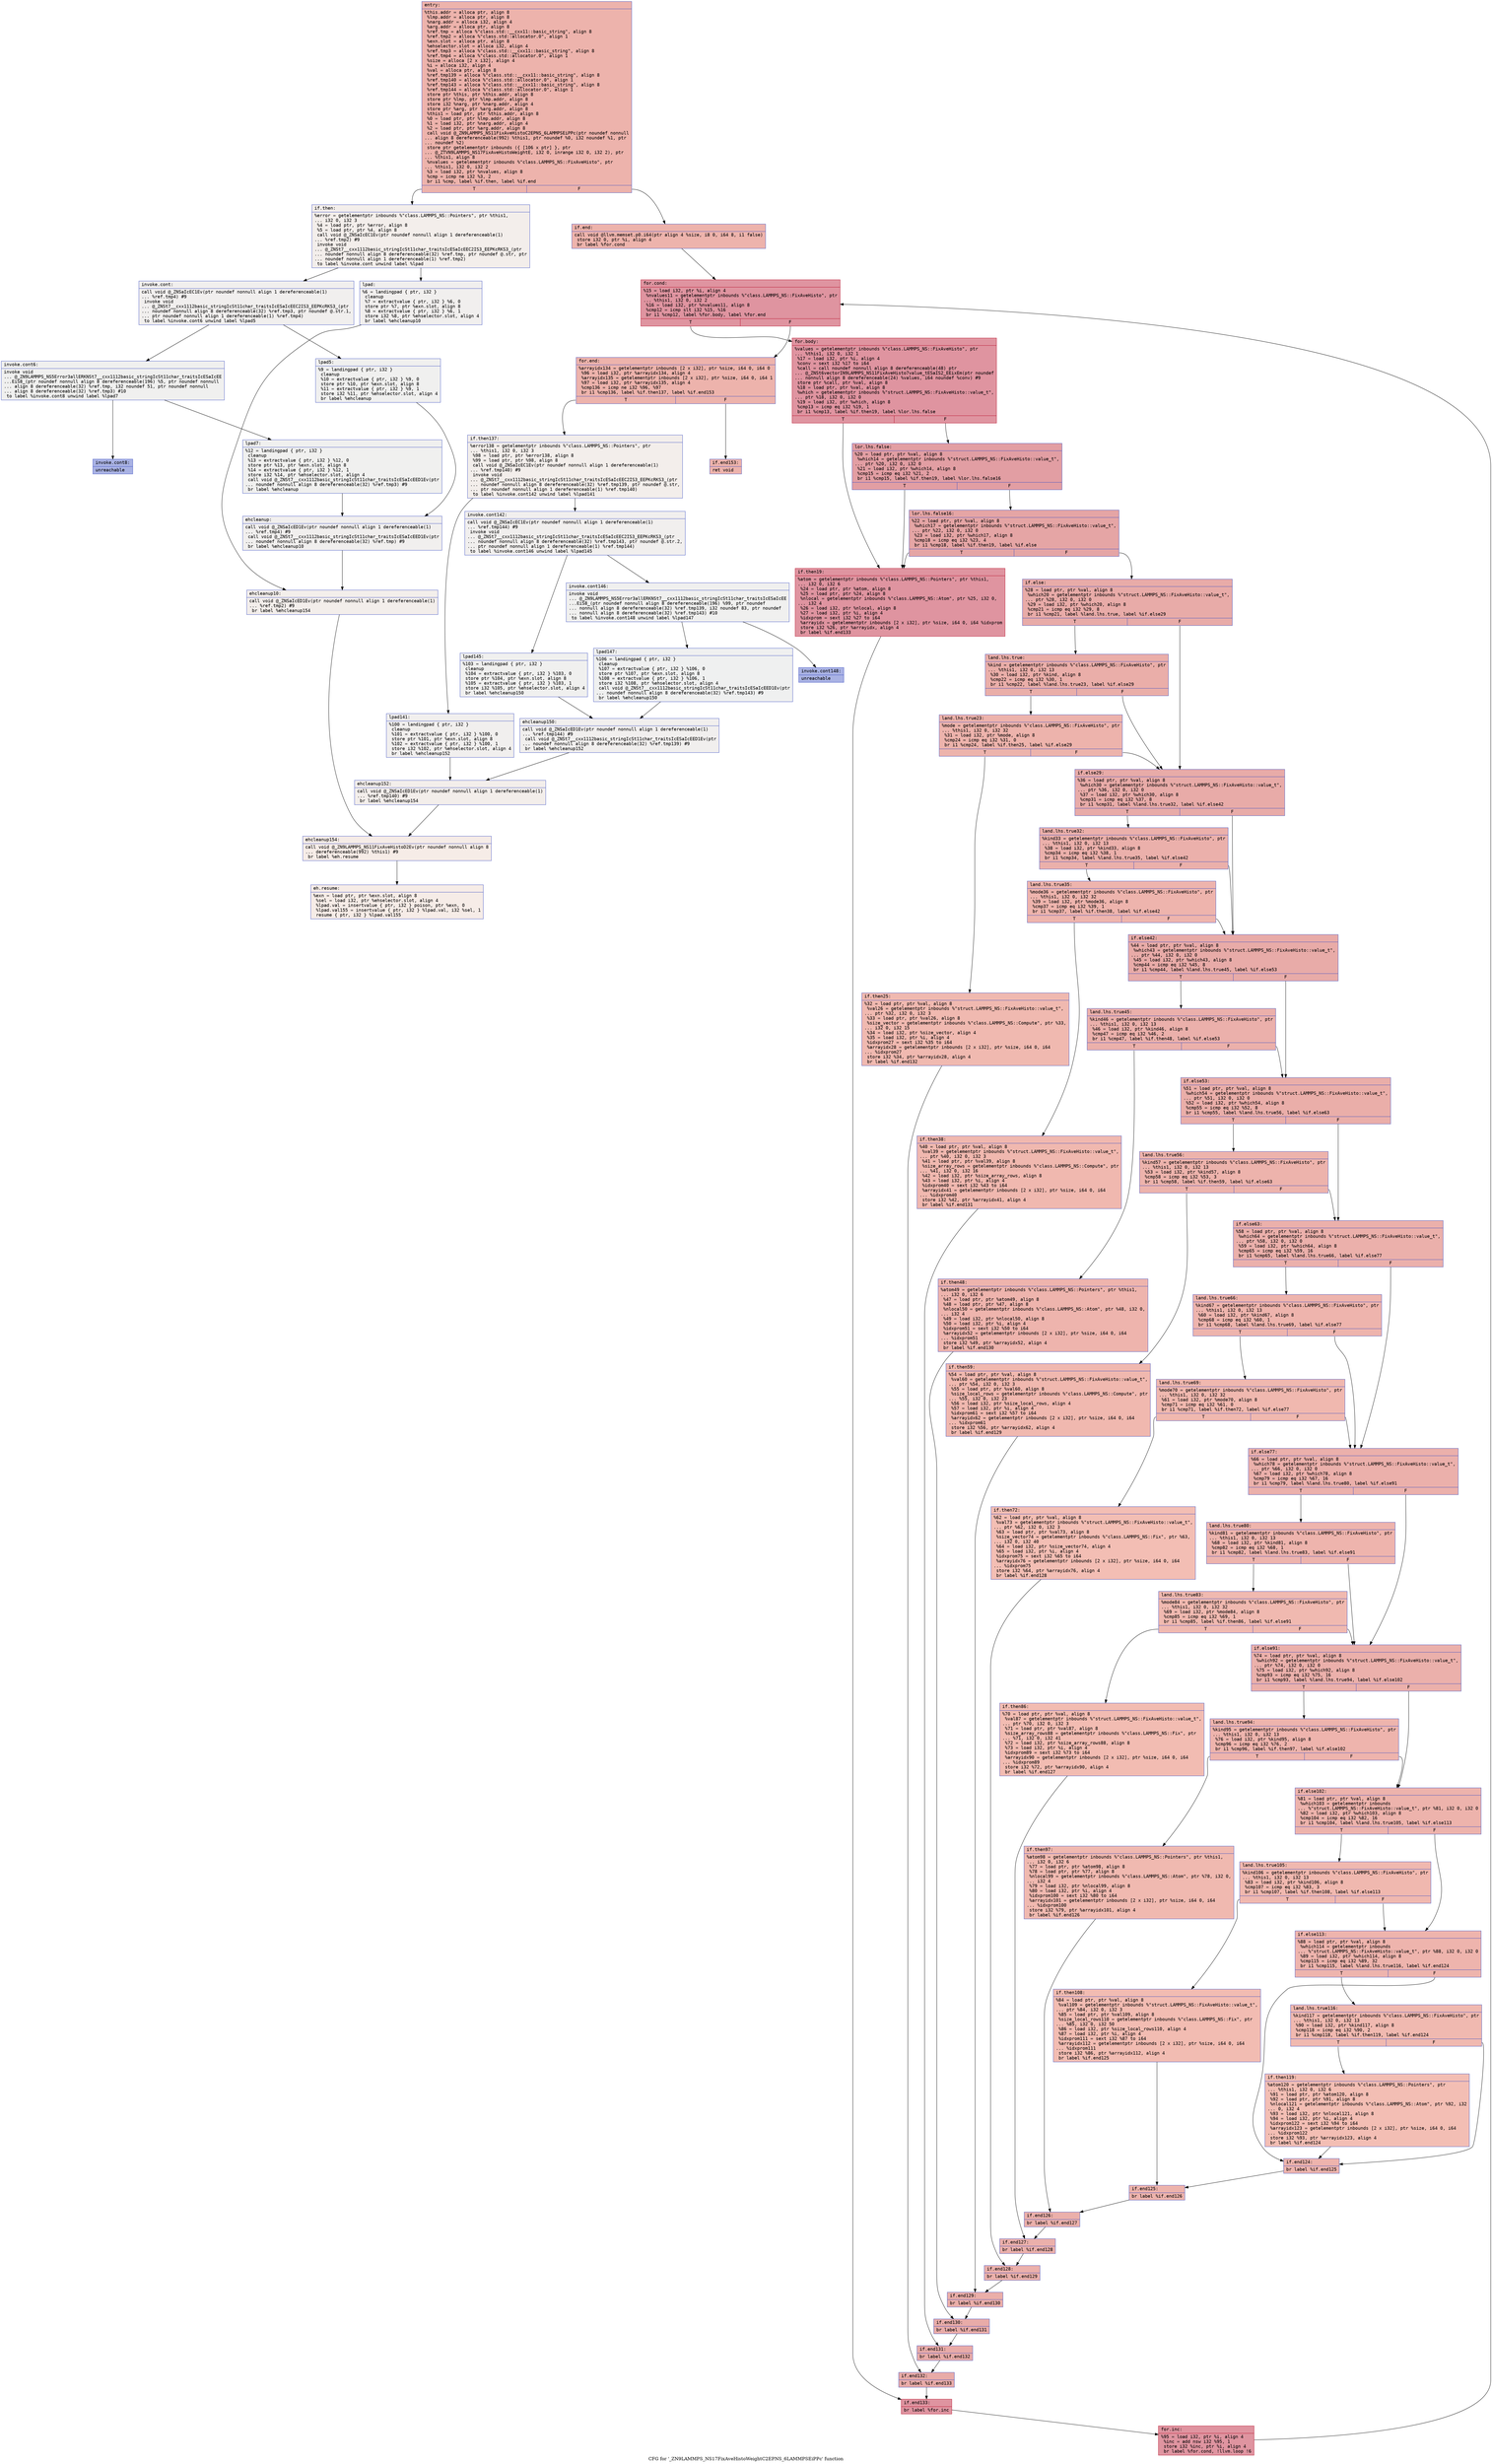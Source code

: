 digraph "CFG for '_ZN9LAMMPS_NS17FixAveHistoWeightC2EPNS_6LAMMPSEiPPc' function" {
	label="CFG for '_ZN9LAMMPS_NS17FixAveHistoWeightC2EPNS_6LAMMPSEiPPc' function";

	Node0x557d5bd9a690 [shape=record,color="#3d50c3ff", style=filled, fillcolor="#d6524470" fontname="Courier",label="{entry:\l|  %this.addr = alloca ptr, align 8\l  %lmp.addr = alloca ptr, align 8\l  %narg.addr = alloca i32, align 4\l  %arg.addr = alloca ptr, align 8\l  %ref.tmp = alloca %\"class.std::__cxx11::basic_string\", align 8\l  %ref.tmp2 = alloca %\"class.std::allocator.0\", align 1\l  %exn.slot = alloca ptr, align 8\l  %ehselector.slot = alloca i32, align 4\l  %ref.tmp3 = alloca %\"class.std::__cxx11::basic_string\", align 8\l  %ref.tmp4 = alloca %\"class.std::allocator.0\", align 1\l  %size = alloca [2 x i32], align 4\l  %i = alloca i32, align 4\l  %val = alloca ptr, align 8\l  %ref.tmp139 = alloca %\"class.std::__cxx11::basic_string\", align 8\l  %ref.tmp140 = alloca %\"class.std::allocator.0\", align 1\l  %ref.tmp143 = alloca %\"class.std::__cxx11::basic_string\", align 8\l  %ref.tmp144 = alloca %\"class.std::allocator.0\", align 1\l  store ptr %this, ptr %this.addr, align 8\l  store ptr %lmp, ptr %lmp.addr, align 8\l  store i32 %narg, ptr %narg.addr, align 4\l  store ptr %arg, ptr %arg.addr, align 8\l  %this1 = load ptr, ptr %this.addr, align 8\l  %0 = load ptr, ptr %lmp.addr, align 8\l  %1 = load i32, ptr %narg.addr, align 4\l  %2 = load ptr, ptr %arg.addr, align 8\l  call void @_ZN9LAMMPS_NS11FixAveHistoC2EPNS_6LAMMPSEiPPc(ptr noundef nonnull\l... align 8 dereferenceable(992) %this1, ptr noundef %0, i32 noundef %1, ptr\l... noundef %2)\l  store ptr getelementptr inbounds (\{ [106 x ptr] \}, ptr\l... @_ZTVN9LAMMPS_NS17FixAveHistoWeightE, i32 0, inrange i32 0, i32 2), ptr\l... %this1, align 8\l  %nvalues = getelementptr inbounds %\"class.LAMMPS_NS::FixAveHisto\", ptr\l... %this1, i32 0, i32 2\l  %3 = load i32, ptr %nvalues, align 8\l  %cmp = icmp ne i32 %3, 2\l  br i1 %cmp, label %if.then, label %if.end\l|{<s0>T|<s1>F}}"];
	Node0x557d5bd9a690:s0 -> Node0x557d5bd9d100[tooltip="entry -> if.then\nProbability 0.00%" ];
	Node0x557d5bd9a690:s1 -> Node0x557d5bd9d1d0[tooltip="entry -> if.end\nProbability 100.00%" ];
	Node0x557d5bd9d100 [shape=record,color="#3d50c3ff", style=filled, fillcolor="#e5d8d170" fontname="Courier",label="{if.then:\l|  %error = getelementptr inbounds %\"class.LAMMPS_NS::Pointers\", ptr %this1,\l... i32 0, i32 3\l  %4 = load ptr, ptr %error, align 8\l  %5 = load ptr, ptr %4, align 8\l  call void @_ZNSaIcEC1Ev(ptr noundef nonnull align 1 dereferenceable(1)\l... %ref.tmp2) #9\l  invoke void\l... @_ZNSt7__cxx1112basic_stringIcSt11char_traitsIcESaIcEEC2IS3_EEPKcRKS3_(ptr\l... noundef nonnull align 8 dereferenceable(32) %ref.tmp, ptr noundef @.str, ptr\l... noundef nonnull align 1 dereferenceable(1) %ref.tmp2)\l          to label %invoke.cont unwind label %lpad\l}"];
	Node0x557d5bd9d100 -> Node0x557d5bd9e000[tooltip="if.then -> invoke.cont\nProbability 50.00%" ];
	Node0x557d5bd9d100 -> Node0x557d5bd9e0e0[tooltip="if.then -> lpad\nProbability 50.00%" ];
	Node0x557d5bd9e000 [shape=record,color="#3d50c3ff", style=filled, fillcolor="#e0dbd870" fontname="Courier",label="{invoke.cont:\l|  call void @_ZNSaIcEC1Ev(ptr noundef nonnull align 1 dereferenceable(1)\l... %ref.tmp4) #9\l  invoke void\l... @_ZNSt7__cxx1112basic_stringIcSt11char_traitsIcESaIcEEC2IS3_EEPKcRKS3_(ptr\l... noundef nonnull align 8 dereferenceable(32) %ref.tmp3, ptr noundef @.str.1,\l... ptr noundef nonnull align 1 dereferenceable(1) %ref.tmp4)\l          to label %invoke.cont6 unwind label %lpad5\l}"];
	Node0x557d5bd9e000 -> Node0x557d5bd9e470[tooltip="invoke.cont -> invoke.cont6\nProbability 50.00%" ];
	Node0x557d5bd9e000 -> Node0x557d5bd9e4c0[tooltip="invoke.cont -> lpad5\nProbability 50.00%" ];
	Node0x557d5bd9e470 [shape=record,color="#3d50c3ff", style=filled, fillcolor="#dedcdb70" fontname="Courier",label="{invoke.cont6:\l|  invoke void\l... @_ZN9LAMMPS_NS5Error3allERKNSt7__cxx1112basic_stringIcSt11char_traitsIcESaIcEE\l...EiS8_(ptr noundef nonnull align 8 dereferenceable(196) %5, ptr noundef nonnull\l... align 8 dereferenceable(32) %ref.tmp, i32 noundef 51, ptr noundef nonnull\l... align 8 dereferenceable(32) %ref.tmp3) #10\l          to label %invoke.cont8 unwind label %lpad7\l}"];
	Node0x557d5bd9e470 -> Node0x557d5bd9e420[tooltip="invoke.cont6 -> invoke.cont8\nProbability 0.00%" ];
	Node0x557d5bd9e470 -> Node0x557d5bd9e720[tooltip="invoke.cont6 -> lpad7\nProbability 100.00%" ];
	Node0x557d5bd9e420 [shape=record,color="#3d50c3ff", style=filled, fillcolor="#3d50c370" fontname="Courier",label="{invoke.cont8:\l|  unreachable\l}"];
	Node0x557d5bd9e0e0 [shape=record,color="#3d50c3ff", style=filled, fillcolor="#e0dbd870" fontname="Courier",label="{lpad:\l|  %6 = landingpad \{ ptr, i32 \}\l          cleanup\l  %7 = extractvalue \{ ptr, i32 \} %6, 0\l  store ptr %7, ptr %exn.slot, align 8\l  %8 = extractvalue \{ ptr, i32 \} %6, 1\l  store i32 %8, ptr %ehselector.slot, align 4\l  br label %ehcleanup10\l}"];
	Node0x557d5bd9e0e0 -> Node0x557d5bd9edc0[tooltip="lpad -> ehcleanup10\nProbability 100.00%" ];
	Node0x557d5bd9e4c0 [shape=record,color="#3d50c3ff", style=filled, fillcolor="#dedcdb70" fontname="Courier",label="{lpad5:\l|  %9 = landingpad \{ ptr, i32 \}\l          cleanup\l  %10 = extractvalue \{ ptr, i32 \} %9, 0\l  store ptr %10, ptr %exn.slot, align 8\l  %11 = extractvalue \{ ptr, i32 \} %9, 1\l  store i32 %11, ptr %ehselector.slot, align 4\l  br label %ehcleanup\l}"];
	Node0x557d5bd9e4c0 -> Node0x557d5bd9f110[tooltip="lpad5 -> ehcleanup\nProbability 100.00%" ];
	Node0x557d5bd9e720 [shape=record,color="#3d50c3ff", style=filled, fillcolor="#dedcdb70" fontname="Courier",label="{lpad7:\l|  %12 = landingpad \{ ptr, i32 \}\l          cleanup\l  %13 = extractvalue \{ ptr, i32 \} %12, 0\l  store ptr %13, ptr %exn.slot, align 8\l  %14 = extractvalue \{ ptr, i32 \} %12, 1\l  store i32 %14, ptr %ehselector.slot, align 4\l  call void @_ZNSt7__cxx1112basic_stringIcSt11char_traitsIcESaIcEED1Ev(ptr\l... noundef nonnull align 8 dereferenceable(32) %ref.tmp3) #9\l  br label %ehcleanup\l}"];
	Node0x557d5bd9e720 -> Node0x557d5bd9f110[tooltip="lpad7 -> ehcleanup\nProbability 100.00%" ];
	Node0x557d5bd9f110 [shape=record,color="#3d50c3ff", style=filled, fillcolor="#e0dbd870" fontname="Courier",label="{ehcleanup:\l|  call void @_ZNSaIcED1Ev(ptr noundef nonnull align 1 dereferenceable(1)\l... %ref.tmp4) #9\l  call void @_ZNSt7__cxx1112basic_stringIcSt11char_traitsIcESaIcEED1Ev(ptr\l... noundef nonnull align 8 dereferenceable(32) %ref.tmp) #9\l  br label %ehcleanup10\l}"];
	Node0x557d5bd9f110 -> Node0x557d5bd9edc0[tooltip="ehcleanup -> ehcleanup10\nProbability 100.00%" ];
	Node0x557d5bd9edc0 [shape=record,color="#3d50c3ff", style=filled, fillcolor="#e5d8d170" fontname="Courier",label="{ehcleanup10:\l|  call void @_ZNSaIcED1Ev(ptr noundef nonnull align 1 dereferenceable(1)\l... %ref.tmp2) #9\l  br label %ehcleanup154\l}"];
	Node0x557d5bd9edc0 -> Node0x557d5bd9fb70[tooltip="ehcleanup10 -> ehcleanup154\nProbability 100.00%" ];
	Node0x557d5bd9d1d0 [shape=record,color="#3d50c3ff", style=filled, fillcolor="#d6524470" fontname="Courier",label="{if.end:\l|  call void @llvm.memset.p0.i64(ptr align 4 %size, i8 0, i64 8, i1 false)\l  store i32 0, ptr %i, align 4\l  br label %for.cond\l}"];
	Node0x557d5bd9d1d0 -> Node0x557d5bda0000[tooltip="if.end -> for.cond\nProbability 100.00%" ];
	Node0x557d5bda0000 [shape=record,color="#b70d28ff", style=filled, fillcolor="#b70d2870" fontname="Courier",label="{for.cond:\l|  %15 = load i32, ptr %i, align 4\l  %nvalues11 = getelementptr inbounds %\"class.LAMMPS_NS::FixAveHisto\", ptr\l... %this1, i32 0, i32 2\l  %16 = load i32, ptr %nvalues11, align 8\l  %cmp12 = icmp slt i32 %15, %16\l  br i1 %cmp12, label %for.body, label %for.end\l|{<s0>T|<s1>F}}"];
	Node0x557d5bda0000:s0 -> Node0x557d5bda0370[tooltip="for.cond -> for.body\nProbability 96.88%" ];
	Node0x557d5bda0000:s1 -> Node0x557d5bda03f0[tooltip="for.cond -> for.end\nProbability 3.12%" ];
	Node0x557d5bda0370 [shape=record,color="#b70d28ff", style=filled, fillcolor="#b70d2870" fontname="Courier",label="{for.body:\l|  %values = getelementptr inbounds %\"class.LAMMPS_NS::FixAveHisto\", ptr\l... %this1, i32 0, i32 1\l  %17 = load i32, ptr %i, align 4\l  %conv = sext i32 %17 to i64\l  %call = call noundef nonnull align 8 dereferenceable(48) ptr\l... @_ZNSt6vectorIN9LAMMPS_NS11FixAveHisto7value_tESaIS2_EEixEm(ptr noundef\l... nonnull align 8 dereferenceable(24) %values, i64 noundef %conv) #9\l  store ptr %call, ptr %val, align 8\l  %18 = load ptr, ptr %val, align 8\l  %which = getelementptr inbounds %\"struct.LAMMPS_NS::FixAveHisto::value_t\",\l... ptr %18, i32 0, i32 0\l  %19 = load i32, ptr %which, align 8\l  %cmp13 = icmp eq i32 %19, 1\l  br i1 %cmp13, label %if.then19, label %lor.lhs.false\l|{<s0>T|<s1>F}}"];
	Node0x557d5bda0370:s0 -> Node0x557d5bda0760[tooltip="for.body -> if.then19\nProbability 50.00%" ];
	Node0x557d5bda0370:s1 -> Node0x557d5bda0e50[tooltip="for.body -> lor.lhs.false\nProbability 50.00%" ];
	Node0x557d5bda0e50 [shape=record,color="#3d50c3ff", style=filled, fillcolor="#be242e70" fontname="Courier",label="{lor.lhs.false:\l|  %20 = load ptr, ptr %val, align 8\l  %which14 = getelementptr inbounds %\"struct.LAMMPS_NS::FixAveHisto::value_t\",\l... ptr %20, i32 0, i32 0\l  %21 = load i32, ptr %which14, align 8\l  %cmp15 = icmp eq i32 %21, 2\l  br i1 %cmp15, label %if.then19, label %lor.lhs.false16\l|{<s0>T|<s1>F}}"];
	Node0x557d5bda0e50:s0 -> Node0x557d5bda0760[tooltip="lor.lhs.false -> if.then19\nProbability 50.00%" ];
	Node0x557d5bda0e50:s1 -> Node0x557d5bda1890[tooltip="lor.lhs.false -> lor.lhs.false16\nProbability 50.00%" ];
	Node0x557d5bda1890 [shape=record,color="#3d50c3ff", style=filled, fillcolor="#c5333470" fontname="Courier",label="{lor.lhs.false16:\l|  %22 = load ptr, ptr %val, align 8\l  %which17 = getelementptr inbounds %\"struct.LAMMPS_NS::FixAveHisto::value_t\",\l... ptr %22, i32 0, i32 0\l  %23 = load i32, ptr %which17, align 8\l  %cmp18 = icmp eq i32 %23, 4\l  br i1 %cmp18, label %if.then19, label %if.else\l|{<s0>T|<s1>F}}"];
	Node0x557d5bda1890:s0 -> Node0x557d5bda0760[tooltip="lor.lhs.false16 -> if.then19\nProbability 50.00%" ];
	Node0x557d5bda1890:s1 -> Node0x557d5bda1c80[tooltip="lor.lhs.false16 -> if.else\nProbability 50.00%" ];
	Node0x557d5bda0760 [shape=record,color="#b70d28ff", style=filled, fillcolor="#b70d2870" fontname="Courier",label="{if.then19:\l|  %atom = getelementptr inbounds %\"class.LAMMPS_NS::Pointers\", ptr %this1,\l... i32 0, i32 6\l  %24 = load ptr, ptr %atom, align 8\l  %25 = load ptr, ptr %24, align 8\l  %nlocal = getelementptr inbounds %\"class.LAMMPS_NS::Atom\", ptr %25, i32 0,\l... i32 4\l  %26 = load i32, ptr %nlocal, align 8\l  %27 = load i32, ptr %i, align 4\l  %idxprom = sext i32 %27 to i64\l  %arrayidx = getelementptr inbounds [2 x i32], ptr %size, i64 0, i64 %idxprom\l  store i32 %26, ptr %arrayidx, align 4\l  br label %if.end133\l}"];
	Node0x557d5bda0760 -> Node0x557d5bda23e0[tooltip="if.then19 -> if.end133\nProbability 100.00%" ];
	Node0x557d5bda1c80 [shape=record,color="#3d50c3ff", style=filled, fillcolor="#cc403a70" fontname="Courier",label="{if.else:\l|  %28 = load ptr, ptr %val, align 8\l  %which20 = getelementptr inbounds %\"struct.LAMMPS_NS::FixAveHisto::value_t\",\l... ptr %28, i32 0, i32 0\l  %29 = load i32, ptr %which20, align 8\l  %cmp21 = icmp eq i32 %29, 8\l  br i1 %cmp21, label %land.lhs.true, label %if.else29\l|{<s0>T|<s1>F}}"];
	Node0x557d5bda1c80:s0 -> Node0x557d5bda2790[tooltip="if.else -> land.lhs.true\nProbability 50.00%" ];
	Node0x557d5bda1c80:s1 -> Node0x557d5bda2810[tooltip="if.else -> if.else29\nProbability 50.00%" ];
	Node0x557d5bda2790 [shape=record,color="#3d50c3ff", style=filled, fillcolor="#d0473d70" fontname="Courier",label="{land.lhs.true:\l|  %kind = getelementptr inbounds %\"class.LAMMPS_NS::FixAveHisto\", ptr\l... %this1, i32 0, i32 13\l  %30 = load i32, ptr %kind, align 8\l  %cmp22 = icmp eq i32 %30, 1\l  br i1 %cmp22, label %land.lhs.true23, label %if.else29\l|{<s0>T|<s1>F}}"];
	Node0x557d5bda2790:s0 -> Node0x557d5bda2be0[tooltip="land.lhs.true -> land.lhs.true23\nProbability 50.00%" ];
	Node0x557d5bda2790:s1 -> Node0x557d5bda2810[tooltip="land.lhs.true -> if.else29\nProbability 50.00%" ];
	Node0x557d5bda2be0 [shape=record,color="#3d50c3ff", style=filled, fillcolor="#d6524470" fontname="Courier",label="{land.lhs.true23:\l|  %mode = getelementptr inbounds %\"class.LAMMPS_NS::FixAveHisto\", ptr\l... %this1, i32 0, i32 32\l  %31 = load i32, ptr %mode, align 8\l  %cmp24 = icmp eq i32 %31, 0\l  br i1 %cmp24, label %if.then25, label %if.else29\l|{<s0>T|<s1>F}}"];
	Node0x557d5bda2be0:s0 -> Node0x557d5bda2f50[tooltip="land.lhs.true23 -> if.then25\nProbability 37.50%" ];
	Node0x557d5bda2be0:s1 -> Node0x557d5bda2810[tooltip="land.lhs.true23 -> if.else29\nProbability 62.50%" ];
	Node0x557d5bda2f50 [shape=record,color="#3d50c3ff", style=filled, fillcolor="#de614d70" fontname="Courier",label="{if.then25:\l|  %32 = load ptr, ptr %val, align 8\l  %val26 = getelementptr inbounds %\"struct.LAMMPS_NS::FixAveHisto::value_t\",\l... ptr %32, i32 0, i32 3\l  %33 = load ptr, ptr %val26, align 8\l  %size_vector = getelementptr inbounds %\"class.LAMMPS_NS::Compute\", ptr %33,\l... i32 0, i32 15\l  %34 = load i32, ptr %size_vector, align 4\l  %35 = load i32, ptr %i, align 4\l  %idxprom27 = sext i32 %35 to i64\l  %arrayidx28 = getelementptr inbounds [2 x i32], ptr %size, i64 0, i64\l... %idxprom27\l  store i32 %34, ptr %arrayidx28, align 4\l  br label %if.end132\l}"];
	Node0x557d5bda2f50 -> Node0x557d5bda36b0[tooltip="if.then25 -> if.end132\nProbability 100.00%" ];
	Node0x557d5bda2810 [shape=record,color="#3d50c3ff", style=filled, fillcolor="#cc403a70" fontname="Courier",label="{if.else29:\l|  %36 = load ptr, ptr %val, align 8\l  %which30 = getelementptr inbounds %\"struct.LAMMPS_NS::FixAveHisto::value_t\",\l... ptr %36, i32 0, i32 0\l  %37 = load i32, ptr %which30, align 8\l  %cmp31 = icmp eq i32 %37, 8\l  br i1 %cmp31, label %land.lhs.true32, label %if.else42\l|{<s0>T|<s1>F}}"];
	Node0x557d5bda2810:s0 -> Node0x557d5bd9d540[tooltip="if.else29 -> land.lhs.true32\nProbability 50.00%" ];
	Node0x557d5bda2810:s1 -> Node0x557d5bd9d5c0[tooltip="if.else29 -> if.else42\nProbability 50.00%" ];
	Node0x557d5bd9d540 [shape=record,color="#3d50c3ff", style=filled, fillcolor="#d24b4070" fontname="Courier",label="{land.lhs.true32:\l|  %kind33 = getelementptr inbounds %\"class.LAMMPS_NS::FixAveHisto\", ptr\l... %this1, i32 0, i32 13\l  %38 = load i32, ptr %kind33, align 8\l  %cmp34 = icmp eq i32 %38, 1\l  br i1 %cmp34, label %land.lhs.true35, label %if.else42\l|{<s0>T|<s1>F}}"];
	Node0x557d5bd9d540:s0 -> Node0x557d5bd9d990[tooltip="land.lhs.true32 -> land.lhs.true35\nProbability 50.00%" ];
	Node0x557d5bd9d540:s1 -> Node0x557d5bd9d5c0[tooltip="land.lhs.true32 -> if.else42\nProbability 50.00%" ];
	Node0x557d5bd9d990 [shape=record,color="#3d50c3ff", style=filled, fillcolor="#d8564670" fontname="Courier",label="{land.lhs.true35:\l|  %mode36 = getelementptr inbounds %\"class.LAMMPS_NS::FixAveHisto\", ptr\l... %this1, i32 0, i32 32\l  %39 = load i32, ptr %mode36, align 8\l  %cmp37 = icmp eq i32 %39, 1\l  br i1 %cmp37, label %if.then38, label %if.else42\l|{<s0>T|<s1>F}}"];
	Node0x557d5bd9d990:s0 -> Node0x557d5bda49c0[tooltip="land.lhs.true35 -> if.then38\nProbability 50.00%" ];
	Node0x557d5bd9d990:s1 -> Node0x557d5bd9d5c0[tooltip="land.lhs.true35 -> if.else42\nProbability 50.00%" ];
	Node0x557d5bda49c0 [shape=record,color="#3d50c3ff", style=filled, fillcolor="#dc5d4a70" fontname="Courier",label="{if.then38:\l|  %40 = load ptr, ptr %val, align 8\l  %val39 = getelementptr inbounds %\"struct.LAMMPS_NS::FixAveHisto::value_t\",\l... ptr %40, i32 0, i32 3\l  %41 = load ptr, ptr %val39, align 8\l  %size_array_rows = getelementptr inbounds %\"class.LAMMPS_NS::Compute\", ptr\l... %41, i32 0, i32 16\l  %42 = load i32, ptr %size_array_rows, align 8\l  %43 = load i32, ptr %i, align 4\l  %idxprom40 = sext i32 %43 to i64\l  %arrayidx41 = getelementptr inbounds [2 x i32], ptr %size, i64 0, i64\l... %idxprom40\l  store i32 %42, ptr %arrayidx41, align 4\l  br label %if.end131\l}"];
	Node0x557d5bda49c0 -> Node0x557d5bda50f0[tooltip="if.then38 -> if.end131\nProbability 100.00%" ];
	Node0x557d5bd9d5c0 [shape=record,color="#3d50c3ff", style=filled, fillcolor="#cc403a70" fontname="Courier",label="{if.else42:\l|  %44 = load ptr, ptr %val, align 8\l  %which43 = getelementptr inbounds %\"struct.LAMMPS_NS::FixAveHisto::value_t\",\l... ptr %44, i32 0, i32 0\l  %45 = load i32, ptr %which43, align 8\l  %cmp44 = icmp eq i32 %45, 8\l  br i1 %cmp44, label %land.lhs.true45, label %if.else53\l|{<s0>T|<s1>F}}"];
	Node0x557d5bd9d5c0:s0 -> Node0x557d5bda5470[tooltip="if.else42 -> land.lhs.true45\nProbability 50.00%" ];
	Node0x557d5bd9d5c0:s1 -> Node0x557d5bda54f0[tooltip="if.else42 -> if.else53\nProbability 50.00%" ];
	Node0x557d5bda5470 [shape=record,color="#3d50c3ff", style=filled, fillcolor="#d24b4070" fontname="Courier",label="{land.lhs.true45:\l|  %kind46 = getelementptr inbounds %\"class.LAMMPS_NS::FixAveHisto\", ptr\l... %this1, i32 0, i32 13\l  %46 = load i32, ptr %kind46, align 8\l  %cmp47 = icmp eq i32 %46, 2\l  br i1 %cmp47, label %if.then48, label %if.else53\l|{<s0>T|<s1>F}}"];
	Node0x557d5bda5470:s0 -> Node0x557d5bda58c0[tooltip="land.lhs.true45 -> if.then48\nProbability 50.00%" ];
	Node0x557d5bda5470:s1 -> Node0x557d5bda54f0[tooltip="land.lhs.true45 -> if.else53\nProbability 50.00%" ];
	Node0x557d5bda58c0 [shape=record,color="#3d50c3ff", style=filled, fillcolor="#d8564670" fontname="Courier",label="{if.then48:\l|  %atom49 = getelementptr inbounds %\"class.LAMMPS_NS::Pointers\", ptr %this1,\l... i32 0, i32 6\l  %47 = load ptr, ptr %atom49, align 8\l  %48 = load ptr, ptr %47, align 8\l  %nlocal50 = getelementptr inbounds %\"class.LAMMPS_NS::Atom\", ptr %48, i32 0,\l... i32 4\l  %49 = load i32, ptr %nlocal50, align 8\l  %50 = load i32, ptr %i, align 4\l  %idxprom51 = sext i32 %50 to i64\l  %arrayidx52 = getelementptr inbounds [2 x i32], ptr %size, i64 0, i64\l... %idxprom51\l  store i32 %49, ptr %arrayidx52, align 4\l  br label %if.end130\l}"];
	Node0x557d5bda58c0 -> Node0x557d5bda6de0[tooltip="if.then48 -> if.end130\nProbability 100.00%" ];
	Node0x557d5bda54f0 [shape=record,color="#3d50c3ff", style=filled, fillcolor="#d0473d70" fontname="Courier",label="{if.else53:\l|  %51 = load ptr, ptr %val, align 8\l  %which54 = getelementptr inbounds %\"struct.LAMMPS_NS::FixAveHisto::value_t\",\l... ptr %51, i32 0, i32 0\l  %52 = load i32, ptr %which54, align 8\l  %cmp55 = icmp eq i32 %52, 8\l  br i1 %cmp55, label %land.lhs.true56, label %if.else63\l|{<s0>T|<s1>F}}"];
	Node0x557d5bda54f0:s0 -> Node0x557d5bda7160[tooltip="if.else53 -> land.lhs.true56\nProbability 50.00%" ];
	Node0x557d5bda54f0:s1 -> Node0x557d5bda71e0[tooltip="if.else53 -> if.else63\nProbability 50.00%" ];
	Node0x557d5bda7160 [shape=record,color="#3d50c3ff", style=filled, fillcolor="#d6524470" fontname="Courier",label="{land.lhs.true56:\l|  %kind57 = getelementptr inbounds %\"class.LAMMPS_NS::FixAveHisto\", ptr\l... %this1, i32 0, i32 13\l  %53 = load i32, ptr %kind57, align 8\l  %cmp58 = icmp eq i32 %53, 3\l  br i1 %cmp58, label %if.then59, label %if.else63\l|{<s0>T|<s1>F}}"];
	Node0x557d5bda7160:s0 -> Node0x557d5bda75b0[tooltip="land.lhs.true56 -> if.then59\nProbability 50.00%" ];
	Node0x557d5bda7160:s1 -> Node0x557d5bda71e0[tooltip="land.lhs.true56 -> if.else63\nProbability 50.00%" ];
	Node0x557d5bda75b0 [shape=record,color="#3d50c3ff", style=filled, fillcolor="#dc5d4a70" fontname="Courier",label="{if.then59:\l|  %54 = load ptr, ptr %val, align 8\l  %val60 = getelementptr inbounds %\"struct.LAMMPS_NS::FixAveHisto::value_t\",\l... ptr %54, i32 0, i32 3\l  %55 = load ptr, ptr %val60, align 8\l  %size_local_rows = getelementptr inbounds %\"class.LAMMPS_NS::Compute\", ptr\l... %55, i32 0, i32 23\l  %56 = load i32, ptr %size_local_rows, align 4\l  %57 = load i32, ptr %i, align 4\l  %idxprom61 = sext i32 %57 to i64\l  %arrayidx62 = getelementptr inbounds [2 x i32], ptr %size, i64 0, i64\l... %idxprom61\l  store i32 %56, ptr %arrayidx62, align 4\l  br label %if.end129\l}"];
	Node0x557d5bda75b0 -> Node0x557d5bda7ce0[tooltip="if.then59 -> if.end129\nProbability 100.00%" ];
	Node0x557d5bda71e0 [shape=record,color="#3d50c3ff", style=filled, fillcolor="#d24b4070" fontname="Courier",label="{if.else63:\l|  %58 = load ptr, ptr %val, align 8\l  %which64 = getelementptr inbounds %\"struct.LAMMPS_NS::FixAveHisto::value_t\",\l... ptr %58, i32 0, i32 0\l  %59 = load i32, ptr %which64, align 8\l  %cmp65 = icmp eq i32 %59, 16\l  br i1 %cmp65, label %land.lhs.true66, label %if.else77\l|{<s0>T|<s1>F}}"];
	Node0x557d5bda71e0:s0 -> Node0x557d5bda8060[tooltip="if.else63 -> land.lhs.true66\nProbability 50.00%" ];
	Node0x557d5bda71e0:s1 -> Node0x557d5bda80e0[tooltip="if.else63 -> if.else77\nProbability 50.00%" ];
	Node0x557d5bda8060 [shape=record,color="#3d50c3ff", style=filled, fillcolor="#d8564670" fontname="Courier",label="{land.lhs.true66:\l|  %kind67 = getelementptr inbounds %\"class.LAMMPS_NS::FixAveHisto\", ptr\l... %this1, i32 0, i32 13\l  %60 = load i32, ptr %kind67, align 8\l  %cmp68 = icmp eq i32 %60, 1\l  br i1 %cmp68, label %land.lhs.true69, label %if.else77\l|{<s0>T|<s1>F}}"];
	Node0x557d5bda8060:s0 -> Node0x557d5bda84b0[tooltip="land.lhs.true66 -> land.lhs.true69\nProbability 50.00%" ];
	Node0x557d5bda8060:s1 -> Node0x557d5bda80e0[tooltip="land.lhs.true66 -> if.else77\nProbability 50.00%" ];
	Node0x557d5bda84b0 [shape=record,color="#3d50c3ff", style=filled, fillcolor="#dc5d4a70" fontname="Courier",label="{land.lhs.true69:\l|  %mode70 = getelementptr inbounds %\"class.LAMMPS_NS::FixAveHisto\", ptr\l... %this1, i32 0, i32 32\l  %61 = load i32, ptr %mode70, align 8\l  %cmp71 = icmp eq i32 %61, 0\l  br i1 %cmp71, label %if.then72, label %if.else77\l|{<s0>T|<s1>F}}"];
	Node0x557d5bda84b0:s0 -> Node0x557d5bda87f0[tooltip="land.lhs.true69 -> if.then72\nProbability 37.50%" ];
	Node0x557d5bda84b0:s1 -> Node0x557d5bda80e0[tooltip="land.lhs.true69 -> if.else77\nProbability 62.50%" ];
	Node0x557d5bda87f0 [shape=record,color="#3d50c3ff", style=filled, fillcolor="#e36c5570" fontname="Courier",label="{if.then72:\l|  %62 = load ptr, ptr %val, align 8\l  %val73 = getelementptr inbounds %\"struct.LAMMPS_NS::FixAveHisto::value_t\",\l... ptr %62, i32 0, i32 3\l  %63 = load ptr, ptr %val73, align 8\l  %size_vector74 = getelementptr inbounds %\"class.LAMMPS_NS::Fix\", ptr %63,\l... i32 0, i32 40\l  %64 = load i32, ptr %size_vector74, align 4\l  %65 = load i32, ptr %i, align 4\l  %idxprom75 = sext i32 %65 to i64\l  %arrayidx76 = getelementptr inbounds [2 x i32], ptr %size, i64 0, i64\l... %idxprom75\l  store i32 %64, ptr %arrayidx76, align 4\l  br label %if.end128\l}"];
	Node0x557d5bda87f0 -> Node0x557d5bda8f20[tooltip="if.then72 -> if.end128\nProbability 100.00%" ];
	Node0x557d5bda80e0 [shape=record,color="#3d50c3ff", style=filled, fillcolor="#d24b4070" fontname="Courier",label="{if.else77:\l|  %66 = load ptr, ptr %val, align 8\l  %which78 = getelementptr inbounds %\"struct.LAMMPS_NS::FixAveHisto::value_t\",\l... ptr %66, i32 0, i32 0\l  %67 = load i32, ptr %which78, align 8\l  %cmp79 = icmp eq i32 %67, 16\l  br i1 %cmp79, label %land.lhs.true80, label %if.else91\l|{<s0>T|<s1>F}}"];
	Node0x557d5bda80e0:s0 -> Node0x557d5bda92a0[tooltip="if.else77 -> land.lhs.true80\nProbability 50.00%" ];
	Node0x557d5bda80e0:s1 -> Node0x557d5bda9320[tooltip="if.else77 -> if.else91\nProbability 50.00%" ];
	Node0x557d5bda92a0 [shape=record,color="#3d50c3ff", style=filled, fillcolor="#d8564670" fontname="Courier",label="{land.lhs.true80:\l|  %kind81 = getelementptr inbounds %\"class.LAMMPS_NS::FixAveHisto\", ptr\l... %this1, i32 0, i32 13\l  %68 = load i32, ptr %kind81, align 8\l  %cmp82 = icmp eq i32 %68, 1\l  br i1 %cmp82, label %land.lhs.true83, label %if.else91\l|{<s0>T|<s1>F}}"];
	Node0x557d5bda92a0:s0 -> Node0x557d5bda96f0[tooltip="land.lhs.true80 -> land.lhs.true83\nProbability 50.00%" ];
	Node0x557d5bda92a0:s1 -> Node0x557d5bda9320[tooltip="land.lhs.true80 -> if.else91\nProbability 50.00%" ];
	Node0x557d5bda96f0 [shape=record,color="#3d50c3ff", style=filled, fillcolor="#de614d70" fontname="Courier",label="{land.lhs.true83:\l|  %mode84 = getelementptr inbounds %\"class.LAMMPS_NS::FixAveHisto\", ptr\l... %this1, i32 0, i32 32\l  %69 = load i32, ptr %mode84, align 8\l  %cmp85 = icmp eq i32 %69, 1\l  br i1 %cmp85, label %if.then86, label %if.else91\l|{<s0>T|<s1>F}}"];
	Node0x557d5bda96f0:s0 -> Node0x557d5bda9a30[tooltip="land.lhs.true83 -> if.then86\nProbability 50.00%" ];
	Node0x557d5bda96f0:s1 -> Node0x557d5bda9320[tooltip="land.lhs.true83 -> if.else91\nProbability 50.00%" ];
	Node0x557d5bda9a30 [shape=record,color="#3d50c3ff", style=filled, fillcolor="#e1675170" fontname="Courier",label="{if.then86:\l|  %70 = load ptr, ptr %val, align 8\l  %val87 = getelementptr inbounds %\"struct.LAMMPS_NS::FixAveHisto::value_t\",\l... ptr %70, i32 0, i32 3\l  %71 = load ptr, ptr %val87, align 8\l  %size_array_rows88 = getelementptr inbounds %\"class.LAMMPS_NS::Fix\", ptr\l... %71, i32 0, i32 41\l  %72 = load i32, ptr %size_array_rows88, align 8\l  %73 = load i32, ptr %i, align 4\l  %idxprom89 = sext i32 %73 to i64\l  %arrayidx90 = getelementptr inbounds [2 x i32], ptr %size, i64 0, i64\l... %idxprom89\l  store i32 %72, ptr %arrayidx90, align 4\l  br label %if.end127\l}"];
	Node0x557d5bda9a30 -> Node0x557d5bdaa190[tooltip="if.then86 -> if.end127\nProbability 100.00%" ];
	Node0x557d5bda9320 [shape=record,color="#3d50c3ff", style=filled, fillcolor="#d24b4070" fontname="Courier",label="{if.else91:\l|  %74 = load ptr, ptr %val, align 8\l  %which92 = getelementptr inbounds %\"struct.LAMMPS_NS::FixAveHisto::value_t\",\l... ptr %74, i32 0, i32 0\l  %75 = load i32, ptr %which92, align 8\l  %cmp93 = icmp eq i32 %75, 16\l  br i1 %cmp93, label %land.lhs.true94, label %if.else102\l|{<s0>T|<s1>F}}"];
	Node0x557d5bda9320:s0 -> Node0x557d5bdaa510[tooltip="if.else91 -> land.lhs.true94\nProbability 50.00%" ];
	Node0x557d5bda9320:s1 -> Node0x557d5bdaa560[tooltip="if.else91 -> if.else102\nProbability 50.00%" ];
	Node0x557d5bdaa510 [shape=record,color="#3d50c3ff", style=filled, fillcolor="#d8564670" fontname="Courier",label="{land.lhs.true94:\l|  %kind95 = getelementptr inbounds %\"class.LAMMPS_NS::FixAveHisto\", ptr\l... %this1, i32 0, i32 13\l  %76 = load i32, ptr %kind95, align 8\l  %cmp96 = icmp eq i32 %76, 2\l  br i1 %cmp96, label %if.then97, label %if.else102\l|{<s0>T|<s1>F}}"];
	Node0x557d5bdaa510:s0 -> Node0x557d5bdaa930[tooltip="land.lhs.true94 -> if.then97\nProbability 50.00%" ];
	Node0x557d5bdaa510:s1 -> Node0x557d5bdaa560[tooltip="land.lhs.true94 -> if.else102\nProbability 50.00%" ];
	Node0x557d5bdaa930 [shape=record,color="#3d50c3ff", style=filled, fillcolor="#de614d70" fontname="Courier",label="{if.then97:\l|  %atom98 = getelementptr inbounds %\"class.LAMMPS_NS::Pointers\", ptr %this1,\l... i32 0, i32 6\l  %77 = load ptr, ptr %atom98, align 8\l  %78 = load ptr, ptr %77, align 8\l  %nlocal99 = getelementptr inbounds %\"class.LAMMPS_NS::Atom\", ptr %78, i32 0,\l... i32 4\l  %79 = load i32, ptr %nlocal99, align 8\l  %80 = load i32, ptr %i, align 4\l  %idxprom100 = sext i32 %80 to i64\l  %arrayidx101 = getelementptr inbounds [2 x i32], ptr %size, i64 0, i64\l... %idxprom100\l  store i32 %79, ptr %arrayidx101, align 4\l  br label %if.end126\l}"];
	Node0x557d5bdaa930 -> Node0x557d5bdab030[tooltip="if.then97 -> if.end126\nProbability 100.00%" ];
	Node0x557d5bdaa560 [shape=record,color="#3d50c3ff", style=filled, fillcolor="#d6524470" fontname="Courier",label="{if.else102:\l|  %81 = load ptr, ptr %val, align 8\l  %which103 = getelementptr inbounds\l... %\"struct.LAMMPS_NS::FixAveHisto::value_t\", ptr %81, i32 0, i32 0\l  %82 = load i32, ptr %which103, align 8\l  %cmp104 = icmp eq i32 %82, 16\l  br i1 %cmp104, label %land.lhs.true105, label %if.else113\l|{<s0>T|<s1>F}}"];
	Node0x557d5bdaa560:s0 -> Node0x557d5bdab3f0[tooltip="if.else102 -> land.lhs.true105\nProbability 50.00%" ];
	Node0x557d5bdaa560:s1 -> Node0x557d5bdab490[tooltip="if.else102 -> if.else113\nProbability 50.00%" ];
	Node0x557d5bdab3f0 [shape=record,color="#3d50c3ff", style=filled, fillcolor="#dc5d4a70" fontname="Courier",label="{land.lhs.true105:\l|  %kind106 = getelementptr inbounds %\"class.LAMMPS_NS::FixAveHisto\", ptr\l... %this1, i32 0, i32 13\l  %83 = load i32, ptr %kind106, align 8\l  %cmp107 = icmp eq i32 %83, 3\l  br i1 %cmp107, label %if.then108, label %if.else113\l|{<s0>T|<s1>F}}"];
	Node0x557d5bdab3f0:s0 -> Node0x557d5bdab840[tooltip="land.lhs.true105 -> if.then108\nProbability 50.00%" ];
	Node0x557d5bdab3f0:s1 -> Node0x557d5bdab490[tooltip="land.lhs.true105 -> if.else113\nProbability 50.00%" ];
	Node0x557d5bdab840 [shape=record,color="#3d50c3ff", style=filled, fillcolor="#e1675170" fontname="Courier",label="{if.then108:\l|  %84 = load ptr, ptr %val, align 8\l  %val109 = getelementptr inbounds %\"struct.LAMMPS_NS::FixAveHisto::value_t\",\l... ptr %84, i32 0, i32 3\l  %85 = load ptr, ptr %val109, align 8\l  %size_local_rows110 = getelementptr inbounds %\"class.LAMMPS_NS::Fix\", ptr\l... %85, i32 0, i32 50\l  %86 = load i32, ptr %size_local_rows110, align 4\l  %87 = load i32, ptr %i, align 4\l  %idxprom111 = sext i32 %87 to i64\l  %arrayidx112 = getelementptr inbounds [2 x i32], ptr %size, i64 0, i64\l... %idxprom111\l  store i32 %86, ptr %arrayidx112, align 4\l  br label %if.end125\l}"];
	Node0x557d5bdab840 -> Node0x557d5bdabf70[tooltip="if.then108 -> if.end125\nProbability 100.00%" ];
	Node0x557d5bdab490 [shape=record,color="#3d50c3ff", style=filled, fillcolor="#d8564670" fontname="Courier",label="{if.else113:\l|  %88 = load ptr, ptr %val, align 8\l  %which114 = getelementptr inbounds\l... %\"struct.LAMMPS_NS::FixAveHisto::value_t\", ptr %88, i32 0, i32 0\l  %89 = load i32, ptr %which114, align 8\l  %cmp115 = icmp eq i32 %89, 32\l  br i1 %cmp115, label %land.lhs.true116, label %if.end124\l|{<s0>T|<s1>F}}"];
	Node0x557d5bdab490:s0 -> Node0x557d5bdac300[tooltip="if.else113 -> land.lhs.true116\nProbability 50.00%" ];
	Node0x557d5bdab490:s1 -> Node0x557d5bda3750[tooltip="if.else113 -> if.end124\nProbability 50.00%" ];
	Node0x557d5bdac300 [shape=record,color="#3d50c3ff", style=filled, fillcolor="#de614d70" fontname="Courier",label="{land.lhs.true116:\l|  %kind117 = getelementptr inbounds %\"class.LAMMPS_NS::FixAveHisto\", ptr\l... %this1, i32 0, i32 13\l  %90 = load i32, ptr %kind117, align 8\l  %cmp118 = icmp eq i32 %90, 2\l  br i1 %cmp118, label %if.then119, label %if.end124\l|{<s0>T|<s1>F}}"];
	Node0x557d5bdac300:s0 -> Node0x557d5bda3b00[tooltip="land.lhs.true116 -> if.then119\nProbability 50.00%" ];
	Node0x557d5bdac300:s1 -> Node0x557d5bda3750[tooltip="land.lhs.true116 -> if.end124\nProbability 50.00%" ];
	Node0x557d5bda3b00 [shape=record,color="#3d50c3ff", style=filled, fillcolor="#e36c5570" fontname="Courier",label="{if.then119:\l|  %atom120 = getelementptr inbounds %\"class.LAMMPS_NS::Pointers\", ptr\l... %this1, i32 0, i32 6\l  %91 = load ptr, ptr %atom120, align 8\l  %92 = load ptr, ptr %91, align 8\l  %nlocal121 = getelementptr inbounds %\"class.LAMMPS_NS::Atom\", ptr %92, i32\l... 0, i32 4\l  %93 = load i32, ptr %nlocal121, align 8\l  %94 = load i32, ptr %i, align 4\l  %idxprom122 = sext i32 %94 to i64\l  %arrayidx123 = getelementptr inbounds [2 x i32], ptr %size, i64 0, i64\l... %idxprom122\l  store i32 %93, ptr %arrayidx123, align 4\l  br label %if.end124\l}"];
	Node0x557d5bda3b00 -> Node0x557d5bda3750[tooltip="if.then119 -> if.end124\nProbability 100.00%" ];
	Node0x557d5bda3750 [shape=record,color="#3d50c3ff", style=filled, fillcolor="#d8564670" fontname="Courier",label="{if.end124:\l|  br label %if.end125\l}"];
	Node0x557d5bda3750 -> Node0x557d5bdabf70[tooltip="if.end124 -> if.end125\nProbability 100.00%" ];
	Node0x557d5bdabf70 [shape=record,color="#3d50c3ff", style=filled, fillcolor="#d6524470" fontname="Courier",label="{if.end125:\l|  br label %if.end126\l}"];
	Node0x557d5bdabf70 -> Node0x557d5bdab030[tooltip="if.end125 -> if.end126\nProbability 100.00%" ];
	Node0x557d5bdab030 [shape=record,color="#3d50c3ff", style=filled, fillcolor="#d24b4070" fontname="Courier",label="{if.end126:\l|  br label %if.end127\l}"];
	Node0x557d5bdab030 -> Node0x557d5bdaa190[tooltip="if.end126 -> if.end127\nProbability 100.00%" ];
	Node0x557d5bdaa190 [shape=record,color="#3d50c3ff", style=filled, fillcolor="#d24b4070" fontname="Courier",label="{if.end127:\l|  br label %if.end128\l}"];
	Node0x557d5bdaa190 -> Node0x557d5bda8f20[tooltip="if.end127 -> if.end128\nProbability 100.00%" ];
	Node0x557d5bda8f20 [shape=record,color="#3d50c3ff", style=filled, fillcolor="#d24b4070" fontname="Courier",label="{if.end128:\l|  br label %if.end129\l}"];
	Node0x557d5bda8f20 -> Node0x557d5bda7ce0[tooltip="if.end128 -> if.end129\nProbability 100.00%" ];
	Node0x557d5bda7ce0 [shape=record,color="#3d50c3ff", style=filled, fillcolor="#d0473d70" fontname="Courier",label="{if.end129:\l|  br label %if.end130\l}"];
	Node0x557d5bda7ce0 -> Node0x557d5bda6de0[tooltip="if.end129 -> if.end130\nProbability 100.00%" ];
	Node0x557d5bda6de0 [shape=record,color="#3d50c3ff", style=filled, fillcolor="#cc403a70" fontname="Courier",label="{if.end130:\l|  br label %if.end131\l}"];
	Node0x557d5bda6de0 -> Node0x557d5bda50f0[tooltip="if.end130 -> if.end131\nProbability 100.00%" ];
	Node0x557d5bda50f0 [shape=record,color="#3d50c3ff", style=filled, fillcolor="#cc403a70" fontname="Courier",label="{if.end131:\l|  br label %if.end132\l}"];
	Node0x557d5bda50f0 -> Node0x557d5bda36b0[tooltip="if.end131 -> if.end132\nProbability 100.00%" ];
	Node0x557d5bda36b0 [shape=record,color="#3d50c3ff", style=filled, fillcolor="#cc403a70" fontname="Courier",label="{if.end132:\l|  br label %if.end133\l}"];
	Node0x557d5bda36b0 -> Node0x557d5bda23e0[tooltip="if.end132 -> if.end133\nProbability 100.00%" ];
	Node0x557d5bda23e0 [shape=record,color="#b70d28ff", style=filled, fillcolor="#b70d2870" fontname="Courier",label="{if.end133:\l|  br label %for.inc\l}"];
	Node0x557d5bda23e0 -> Node0x557d5bda4630[tooltip="if.end133 -> for.inc\nProbability 100.00%" ];
	Node0x557d5bda4630 [shape=record,color="#b70d28ff", style=filled, fillcolor="#b70d2870" fontname="Courier",label="{for.inc:\l|  %95 = load i32, ptr %i, align 4\l  %inc = add nsw i32 %95, 1\l  store i32 %inc, ptr %i, align 4\l  br label %for.cond, !llvm.loop !6\l}"];
	Node0x557d5bda4630 -> Node0x557d5bda0000[tooltip="for.inc -> for.cond\nProbability 100.00%" ];
	Node0x557d5bda03f0 [shape=record,color="#3d50c3ff", style=filled, fillcolor="#d6524470" fontname="Courier",label="{for.end:\l|  %arrayidx134 = getelementptr inbounds [2 x i32], ptr %size, i64 0, i64 0\l  %96 = load i32, ptr %arrayidx134, align 4\l  %arrayidx135 = getelementptr inbounds [2 x i32], ptr %size, i64 0, i64 1\l  %97 = load i32, ptr %arrayidx135, align 4\l  %cmp136 = icmp ne i32 %96, %97\l  br i1 %cmp136, label %if.then137, label %if.end153\l|{<s0>T|<s1>F}}"];
	Node0x557d5bda03f0:s0 -> Node0x557d5bda6b50[tooltip="for.end -> if.then137\nProbability 0.00%" ];
	Node0x557d5bda03f0:s1 -> Node0x557d5bda6bd0[tooltip="for.end -> if.end153\nProbability 100.00%" ];
	Node0x557d5bda6b50 [shape=record,color="#3d50c3ff", style=filled, fillcolor="#e5d8d170" fontname="Courier",label="{if.then137:\l|  %error138 = getelementptr inbounds %\"class.LAMMPS_NS::Pointers\", ptr\l... %this1, i32 0, i32 3\l  %98 = load ptr, ptr %error138, align 8\l  %99 = load ptr, ptr %98, align 8\l  call void @_ZNSaIcEC1Ev(ptr noundef nonnull align 1 dereferenceable(1)\l... %ref.tmp140) #9\l  invoke void\l... @_ZNSt7__cxx1112basic_stringIcSt11char_traitsIcESaIcEEC2IS3_EEPKcRKS3_(ptr\l... noundef nonnull align 8 dereferenceable(32) %ref.tmp139, ptr noundef @.str,\l... ptr noundef nonnull align 1 dereferenceable(1) %ref.tmp140)\l          to label %invoke.cont142 unwind label %lpad141\l}"];
	Node0x557d5bda6b50 -> Node0x557d5bd9d640[tooltip="if.then137 -> invoke.cont142\nProbability 50.00%" ];
	Node0x557d5bda6b50 -> Node0x557d5bdb00c0[tooltip="if.then137 -> lpad141\nProbability 50.00%" ];
	Node0x557d5bd9d640 [shape=record,color="#3d50c3ff", style=filled, fillcolor="#e0dbd870" fontname="Courier",label="{invoke.cont142:\l|  call void @_ZNSaIcEC1Ev(ptr noundef nonnull align 1 dereferenceable(1)\l... %ref.tmp144) #9\l  invoke void\l... @_ZNSt7__cxx1112basic_stringIcSt11char_traitsIcESaIcEEC2IS3_EEPKcRKS3_(ptr\l... noundef nonnull align 8 dereferenceable(32) %ref.tmp143, ptr noundef @.str.2,\l... ptr noundef nonnull align 1 dereferenceable(1) %ref.tmp144)\l          to label %invoke.cont146 unwind label %lpad145\l}"];
	Node0x557d5bd9d640 -> Node0x557d5bdb0410[tooltip="invoke.cont142 -> invoke.cont146\nProbability 50.00%" ];
	Node0x557d5bd9d640 -> Node0x557d5bdb0460[tooltip="invoke.cont142 -> lpad145\nProbability 50.00%" ];
	Node0x557d5bdb0410 [shape=record,color="#3d50c3ff", style=filled, fillcolor="#dedcdb70" fontname="Courier",label="{invoke.cont146:\l|  invoke void\l... @_ZN9LAMMPS_NS5Error3allERKNSt7__cxx1112basic_stringIcSt11char_traitsIcESaIcEE\l...EiS8_(ptr noundef nonnull align 8 dereferenceable(196) %99, ptr noundef\l... nonnull align 8 dereferenceable(32) %ref.tmp139, i32 noundef 83, ptr noundef\l... nonnull align 8 dereferenceable(32) %ref.tmp143) #10\l          to label %invoke.cont148 unwind label %lpad147\l}"];
	Node0x557d5bdb0410 -> Node0x557d5bdb03c0[tooltip="invoke.cont146 -> invoke.cont148\nProbability 0.00%" ];
	Node0x557d5bdb0410 -> Node0x557d5bdb06c0[tooltip="invoke.cont146 -> lpad147\nProbability 100.00%" ];
	Node0x557d5bdb03c0 [shape=record,color="#3d50c3ff", style=filled, fillcolor="#3d50c370" fontname="Courier",label="{invoke.cont148:\l|  unreachable\l}"];
	Node0x557d5bdb00c0 [shape=record,color="#3d50c3ff", style=filled, fillcolor="#e0dbd870" fontname="Courier",label="{lpad141:\l|  %100 = landingpad \{ ptr, i32 \}\l          cleanup\l  %101 = extractvalue \{ ptr, i32 \} %100, 0\l  store ptr %101, ptr %exn.slot, align 8\l  %102 = extractvalue \{ ptr, i32 \} %100, 1\l  store i32 %102, ptr %ehselector.slot, align 4\l  br label %ehcleanup152\l}"];
	Node0x557d5bdb00c0 -> Node0x557d5bda5d80[tooltip="lpad141 -> ehcleanup152\nProbability 100.00%" ];
	Node0x557d5bdb0460 [shape=record,color="#3d50c3ff", style=filled, fillcolor="#dedcdb70" fontname="Courier",label="{lpad145:\l|  %103 = landingpad \{ ptr, i32 \}\l          cleanup\l  %104 = extractvalue \{ ptr, i32 \} %103, 0\l  store ptr %104, ptr %exn.slot, align 8\l  %105 = extractvalue \{ ptr, i32 \} %103, 1\l  store i32 %105, ptr %ehselector.slot, align 4\l  br label %ehcleanup150\l}"];
	Node0x557d5bdb0460 -> Node0x557d5bda60d0[tooltip="lpad145 -> ehcleanup150\nProbability 100.00%" ];
	Node0x557d5bdb06c0 [shape=record,color="#3d50c3ff", style=filled, fillcolor="#dbdcde70" fontname="Courier",label="{lpad147:\l|  %106 = landingpad \{ ptr, i32 \}\l          cleanup\l  %107 = extractvalue \{ ptr, i32 \} %106, 0\l  store ptr %107, ptr %exn.slot, align 8\l  %108 = extractvalue \{ ptr, i32 \} %106, 1\l  store i32 %108, ptr %ehselector.slot, align 4\l  call void @_ZNSt7__cxx1112basic_stringIcSt11char_traitsIcESaIcEED1Ev(ptr\l... noundef nonnull align 8 dereferenceable(32) %ref.tmp143) #9\l  br label %ehcleanup150\l}"];
	Node0x557d5bdb06c0 -> Node0x557d5bda60d0[tooltip="lpad147 -> ehcleanup150\nProbability 100.00%" ];
	Node0x557d5bda60d0 [shape=record,color="#3d50c3ff", style=filled, fillcolor="#e0dbd870" fontname="Courier",label="{ehcleanup150:\l|  call void @_ZNSaIcED1Ev(ptr noundef nonnull align 1 dereferenceable(1)\l... %ref.tmp144) #9\l  call void @_ZNSt7__cxx1112basic_stringIcSt11char_traitsIcESaIcEED1Ev(ptr\l... noundef nonnull align 8 dereferenceable(32) %ref.tmp139) #9\l  br label %ehcleanup152\l}"];
	Node0x557d5bda60d0 -> Node0x557d5bda5d80[tooltip="ehcleanup150 -> ehcleanup152\nProbability 100.00%" ];
	Node0x557d5bda5d80 [shape=record,color="#3d50c3ff", style=filled, fillcolor="#e5d8d170" fontname="Courier",label="{ehcleanup152:\l|  call void @_ZNSaIcED1Ev(ptr noundef nonnull align 1 dereferenceable(1)\l... %ref.tmp140) #9\l  br label %ehcleanup154\l}"];
	Node0x557d5bda5d80 -> Node0x557d5bd9fb70[tooltip="ehcleanup152 -> ehcleanup154\nProbability 100.00%" ];
	Node0x557d5bda6bd0 [shape=record,color="#3d50c3ff", style=filled, fillcolor="#d6524470" fontname="Courier",label="{if.end153:\l|  ret void\l}"];
	Node0x557d5bd9fb70 [shape=record,color="#3d50c3ff", style=filled, fillcolor="#ead5c970" fontname="Courier",label="{ehcleanup154:\l|  call void @_ZN9LAMMPS_NS11FixAveHistoD2Ev(ptr noundef nonnull align 8\l... dereferenceable(992) %this1) #9\l  br label %eh.resume\l}"];
	Node0x557d5bd9fb70 -> Node0x557d5bdb25e0[tooltip="ehcleanup154 -> eh.resume\nProbability 100.00%" ];
	Node0x557d5bdb25e0 [shape=record,color="#3d50c3ff", style=filled, fillcolor="#ead5c970" fontname="Courier",label="{eh.resume:\l|  %exn = load ptr, ptr %exn.slot, align 8\l  %sel = load i32, ptr %ehselector.slot, align 4\l  %lpad.val = insertvalue \{ ptr, i32 \} poison, ptr %exn, 0\l  %lpad.val155 = insertvalue \{ ptr, i32 \} %lpad.val, i32 %sel, 1\l  resume \{ ptr, i32 \} %lpad.val155\l}"];
}
